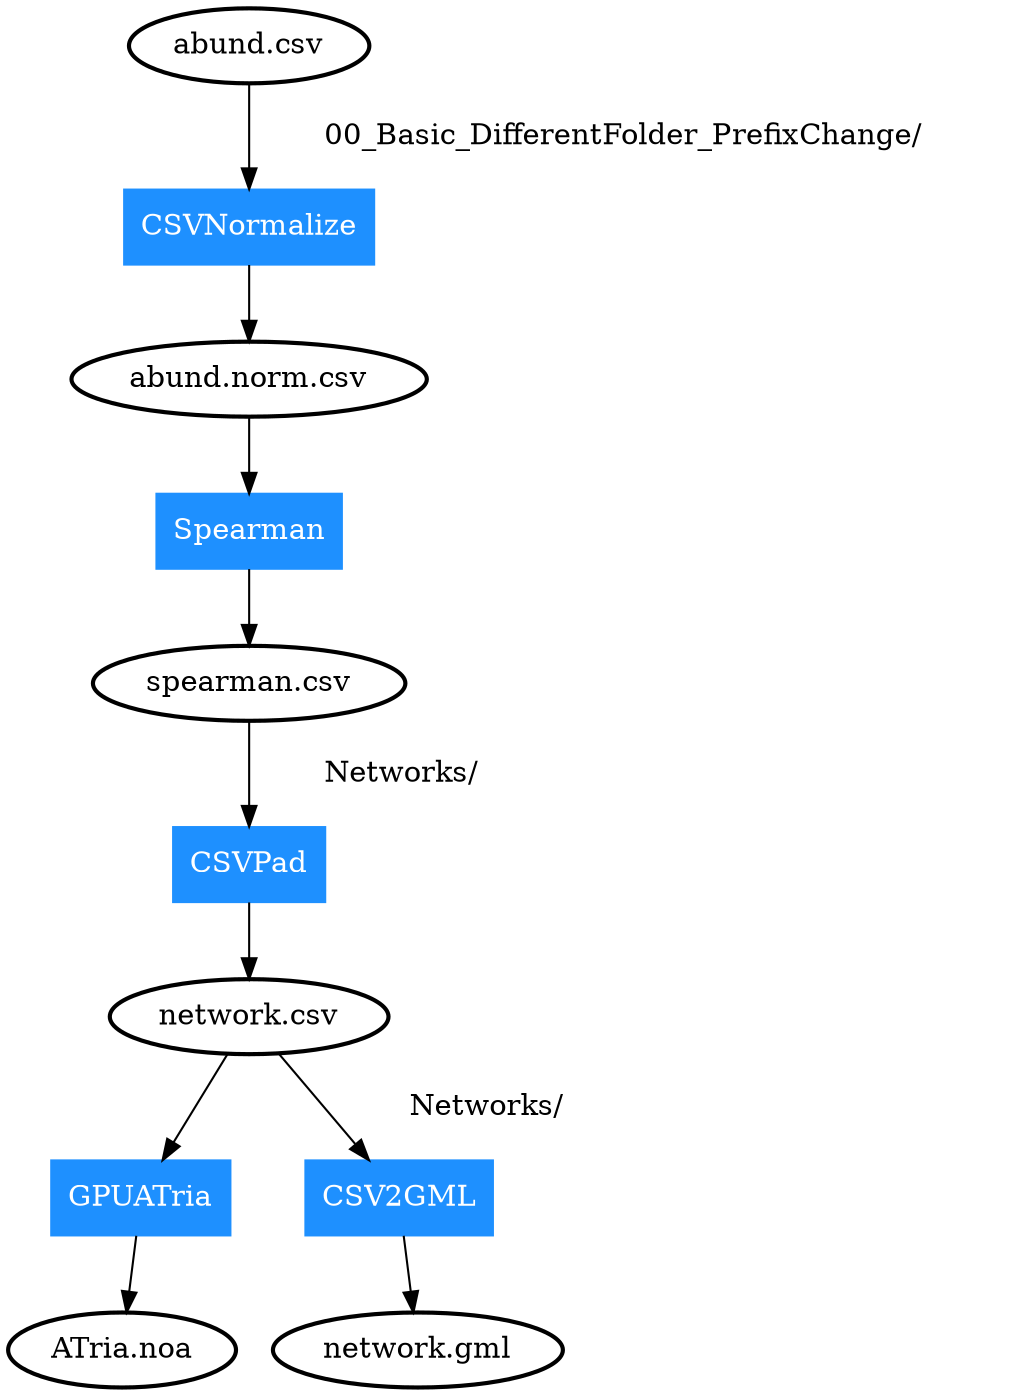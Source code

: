 digraph G {
	node [style=bold];
	"00_Basic_DifferentFolder_PrefixChange/abund.csv"->"0" [label = "	00_Basic_DifferentFolder_PrefixChange/	"];
	"0"->"00_Basic_DifferentFolder_PrefixChange/abund.norm.csv";
	"00_Basic_DifferentFolder_PrefixChange/abund.csv" [label = "abund.csv"];
	"00_Basic_DifferentFolder_PrefixChange/abund.norm.csv" [label = "abund.norm.csv"];
	"00_Basic_DifferentFolder_PrefixChange/abund.norm.csv"->"1";
	"1"->"00_Basic_DifferentFolder_PrefixChange/spearman.csv";
	"00_Basic_DifferentFolder_PrefixChange/abund.norm.csv" [label = "abund.norm.csv"];
	"00_Basic_DifferentFolder_PrefixChange/spearman.csv" [label = "spearman.csv"];
	"00_Basic_DifferentFolder_PrefixChange/spearman.csv"->"2" [label = "	Networks/	"];
	"2"->"00_Basic_DifferentFolder_PrefixChange/Networks/network.csv";
	"00_Basic_DifferentFolder_PrefixChange/spearman.csv" [label = "spearman.csv"];
	"00_Basic_DifferentFolder_PrefixChange/Networks/network.csv" [label = "network.csv"];
	"00_Basic_DifferentFolder_PrefixChange/Networks/network.csv"->"3";
	"3"->"00_Basic_DifferentFolder_PrefixChange/ATria.noa";
	"00_Basic_DifferentFolder_PrefixChange/Networks/network.csv" [label = "network.csv"];
	"00_Basic_DifferentFolder_PrefixChange/ATria.noa" [label = "ATria.noa"];
	"00_Basic_DifferentFolder_PrefixChange/Networks/network.csv"->"4" [label = "	Networks/	"];
	"4"->"00_Basic_DifferentFolder_PrefixChange/Networks/network.gml";
	"00_Basic_DifferentFolder_PrefixChange/Networks/network.csv" [label = "network.csv"];
	"00_Basic_DifferentFolder_PrefixChange/Networks/network.gml" [label = "network.gml"];
	"0" [label="CSVNormalize", shape=box, color=dodgerblue1, fontcolor=white, style=filled];
	"1" [label="Spearman", shape=box, color=dodgerblue1, fontcolor=white, style=filled];
	"2" [label="CSVPad", shape=box, color=dodgerblue1, fontcolor=white, style=filled];
	"3" [label="GPUATria", shape=box, color=dodgerblue1, fontcolor=white, style=filled];
	"4" [label="CSV2GML", shape=box, color=dodgerblue1, fontcolor=white, style=filled];
}
